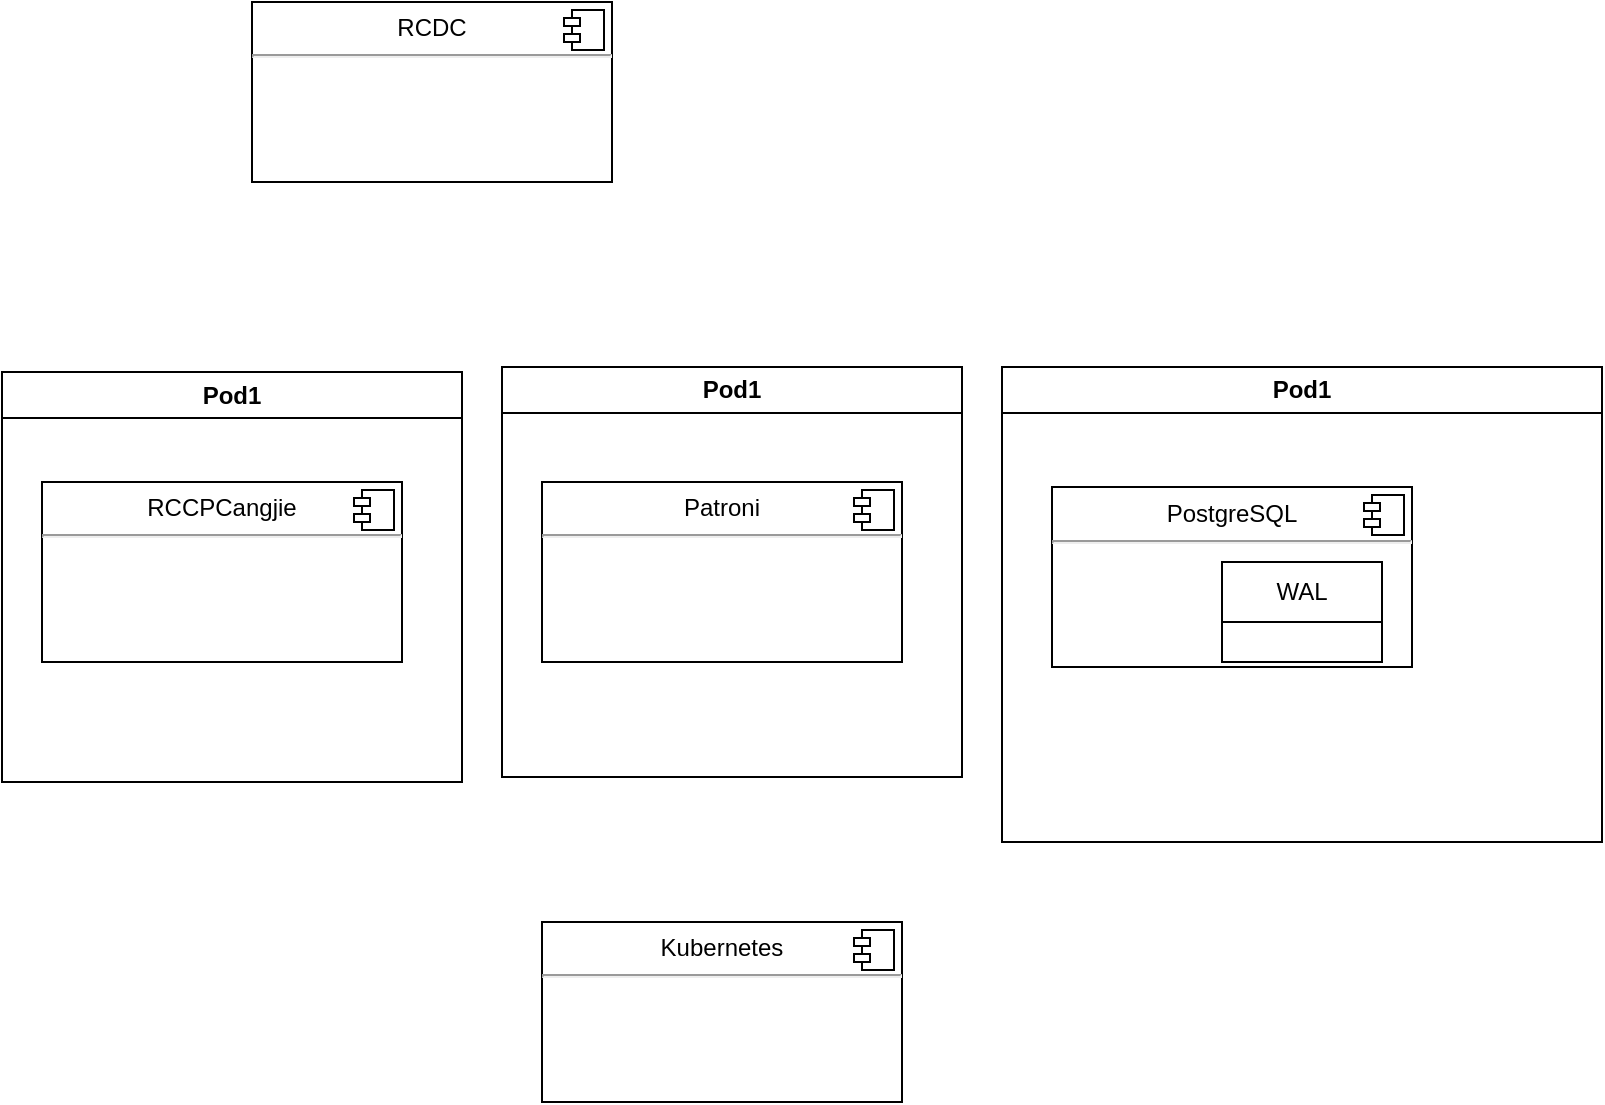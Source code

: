 <mxfile version="21.7.2" type="github" pages="2">
  <diagram id="lq6736zTe4cd_HC939j5" name="系统上下文">
    <mxGraphModel dx="584" dy="771" grid="1" gridSize="10" guides="1" tooltips="1" connect="1" arrows="1" fold="1" page="1" pageScale="1" pageWidth="850" pageHeight="1100" math="0" shadow="0">
      <root>
        <mxCell id="0" />
        <mxCell id="1" parent="0" />
        <mxCell id="knS0cDq_Psqwf_nxolAt-1" value="&lt;p style=&quot;margin:0px;margin-top:6px;text-align:center;&quot;&gt;RCDC&lt;/p&gt;&lt;hr&gt;&lt;p style=&quot;margin:0px;margin-left:8px;&quot;&gt;&lt;br&gt;&lt;/p&gt;" style="align=left;overflow=fill;html=1;dropTarget=0;whiteSpace=wrap;" vertex="1" parent="1">
          <mxGeometry x="1185" y="120" width="180" height="90" as="geometry" />
        </mxCell>
        <mxCell id="knS0cDq_Psqwf_nxolAt-2" value="" style="shape=component;jettyWidth=8;jettyHeight=4;" vertex="1" parent="knS0cDq_Psqwf_nxolAt-1">
          <mxGeometry x="1" width="20" height="20" relative="1" as="geometry">
            <mxPoint x="-24" y="4" as="offset" />
          </mxGeometry>
        </mxCell>
        <mxCell id="knS0cDq_Psqwf_nxolAt-3" value="&lt;p style=&quot;margin:0px;margin-top:6px;text-align:center;&quot;&gt;RCCPCangjie&lt;/p&gt;&lt;hr&gt;&lt;p style=&quot;margin:0px;margin-left:8px;&quot;&gt;&lt;br&gt;&lt;/p&gt;" style="align=left;overflow=fill;html=1;dropTarget=0;whiteSpace=wrap;" vertex="1" parent="1">
          <mxGeometry x="1080" y="360" width="180" height="90" as="geometry" />
        </mxCell>
        <mxCell id="knS0cDq_Psqwf_nxolAt-4" value="" style="shape=component;jettyWidth=8;jettyHeight=4;" vertex="1" parent="knS0cDq_Psqwf_nxolAt-3">
          <mxGeometry x="1" width="20" height="20" relative="1" as="geometry">
            <mxPoint x="-24" y="4" as="offset" />
          </mxGeometry>
        </mxCell>
        <mxCell id="knS0cDq_Psqwf_nxolAt-5" value="&lt;p style=&quot;margin:0px;margin-top:6px;text-align:center;&quot;&gt;Patroni&lt;/p&gt;&lt;hr&gt;&lt;p style=&quot;margin:0px;margin-left:8px;&quot;&gt;&lt;br&gt;&lt;/p&gt;" style="align=left;overflow=fill;html=1;dropTarget=0;whiteSpace=wrap;" vertex="1" parent="1">
          <mxGeometry x="1330" y="360" width="180" height="90" as="geometry" />
        </mxCell>
        <mxCell id="knS0cDq_Psqwf_nxolAt-6" value="" style="shape=component;jettyWidth=8;jettyHeight=4;" vertex="1" parent="knS0cDq_Psqwf_nxolAt-5">
          <mxGeometry x="1" width="20" height="20" relative="1" as="geometry">
            <mxPoint x="-24" y="4" as="offset" />
          </mxGeometry>
        </mxCell>
        <mxCell id="knS0cDq_Psqwf_nxolAt-10" value="&lt;p style=&quot;margin:0px;margin-top:6px;text-align:center;&quot;&gt;Kubernetes&lt;/p&gt;&lt;hr&gt;&lt;p style=&quot;margin:0px;margin-left:8px;&quot;&gt;&lt;br&gt;&lt;/p&gt;" style="align=left;overflow=fill;html=1;dropTarget=0;whiteSpace=wrap;" vertex="1" parent="1">
          <mxGeometry x="1330" y="580" width="180" height="90" as="geometry" />
        </mxCell>
        <mxCell id="knS0cDq_Psqwf_nxolAt-11" value="" style="shape=component;jettyWidth=8;jettyHeight=4;" vertex="1" parent="knS0cDq_Psqwf_nxolAt-10">
          <mxGeometry x="1" width="20" height="20" relative="1" as="geometry">
            <mxPoint x="-24" y="4" as="offset" />
          </mxGeometry>
        </mxCell>
        <mxCell id="knS0cDq_Psqwf_nxolAt-12" value="Pod1" style="swimlane;whiteSpace=wrap;html=1;" vertex="1" parent="1">
          <mxGeometry x="1060" y="305" width="230" height="205" as="geometry" />
        </mxCell>
        <mxCell id="knS0cDq_Psqwf_nxolAt-13" value="Pod1" style="swimlane;whiteSpace=wrap;html=1;" vertex="1" parent="1">
          <mxGeometry x="1310" y="302.5" width="230" height="205" as="geometry" />
        </mxCell>
        <mxCell id="knS0cDq_Psqwf_nxolAt-14" value="Pod1" style="swimlane;whiteSpace=wrap;html=1;" vertex="1" parent="1">
          <mxGeometry x="1560" y="302.5" width="300" height="237.5" as="geometry" />
        </mxCell>
        <mxCell id="knS0cDq_Psqwf_nxolAt-7" value="&lt;p style=&quot;margin:0px;margin-top:6px;text-align:center;&quot;&gt;PostgreSQL&lt;/p&gt;&lt;hr&gt;&lt;p style=&quot;margin:0px;margin-left:8px;&quot;&gt;&lt;br&gt;&lt;/p&gt;" style="align=left;overflow=fill;html=1;dropTarget=0;whiteSpace=wrap;" vertex="1" parent="knS0cDq_Psqwf_nxolAt-14">
          <mxGeometry x="25" y="60" width="180" height="90" as="geometry" />
        </mxCell>
        <mxCell id="knS0cDq_Psqwf_nxolAt-8" value="" style="shape=component;jettyWidth=8;jettyHeight=4;" vertex="1" parent="knS0cDq_Psqwf_nxolAt-7">
          <mxGeometry x="1" width="20" height="20" relative="1" as="geometry">
            <mxPoint x="-24" y="4" as="offset" />
          </mxGeometry>
        </mxCell>
        <mxCell id="knS0cDq_Psqwf_nxolAt-15" value="WAL" style="swimlane;fontStyle=0;childLayout=stackLayout;horizontal=1;startSize=30;horizontalStack=0;resizeParent=1;resizeParentMax=0;resizeLast=0;collapsible=1;marginBottom=0;whiteSpace=wrap;html=1;" vertex="1" parent="knS0cDq_Psqwf_nxolAt-14">
          <mxGeometry x="110" y="97.5" width="80" height="50" as="geometry" />
        </mxCell>
      </root>
    </mxGraphModel>
  </diagram>
  <diagram name="组件图" id="LBmL-ojdaAE_LHNN24SR">
    <mxGraphModel dx="1434" dy="771" grid="1" gridSize="10" guides="1" tooltips="1" connect="1" arrows="1" fold="1" page="1" pageScale="1" pageWidth="850" pageHeight="1100" math="0" shadow="0">
      <root>
        <mxCell id="0" />
        <mxCell id="1" parent="0" />
        <mxCell id="dHGeSTjkFjAdByOqO3wj-2" value="&lt;p style=&quot;margin:0px;margin-top:6px;text-align:center;&quot;&gt;Patroni&lt;/p&gt;&lt;hr&gt;&lt;p style=&quot;margin:0px;margin-left:8px;&quot;&gt;&lt;br&gt;&lt;/p&gt;" style="align=left;overflow=fill;html=1;dropTarget=0;whiteSpace=wrap;" parent="1" vertex="1">
          <mxGeometry x="230" y="505" width="180" height="90" as="geometry" />
        </mxCell>
        <mxCell id="dHGeSTjkFjAdByOqO3wj-3" value="" style="shape=component;jettyWidth=8;jettyHeight=4;" parent="dHGeSTjkFjAdByOqO3wj-2" vertex="1">
          <mxGeometry x="1" width="20" height="20" relative="1" as="geometry">
            <mxPoint x="-24" y="4" as="offset" />
          </mxGeometry>
        </mxCell>
        <mxCell id="dHGeSTjkFjAdByOqO3wj-6" value="RCCPDatabase1" style="swimlane;whiteSpace=wrap;html=1;" parent="1" vertex="1">
          <mxGeometry x="210" y="420" width="480" height="210" as="geometry" />
        </mxCell>
        <mxCell id="dHGeSTjkFjAdByOqO3wj-4" value="&lt;p style=&quot;margin:0px;margin-top:6px;text-align:center;&quot;&gt;PostgreSQL&lt;/p&gt;&lt;hr&gt;&lt;p style=&quot;margin:0px;margin-left:8px;&quot;&gt;&lt;br&gt;&lt;/p&gt;" style="align=left;overflow=fill;html=1;dropTarget=0;whiteSpace=wrap;" parent="dHGeSTjkFjAdByOqO3wj-6" vertex="1">
          <mxGeometry x="280" y="85" width="180" height="90" as="geometry" />
        </mxCell>
        <mxCell id="dHGeSTjkFjAdByOqO3wj-5" value="" style="shape=component;jettyWidth=8;jettyHeight=4;" parent="dHGeSTjkFjAdByOqO3wj-4" vertex="1">
          <mxGeometry x="1" width="20" height="20" relative="1" as="geometry">
            <mxPoint x="-24" y="4" as="offset" />
          </mxGeometry>
        </mxCell>
        <mxCell id="dHGeSTjkFjAdByOqO3wj-7" value="&lt;p style=&quot;margin:0px;margin-top:6px;text-align:center;&quot;&gt;Patroni&lt;/p&gt;&lt;hr&gt;&lt;p style=&quot;margin:0px;margin-left:8px;&quot;&gt;&lt;br&gt;&lt;/p&gt;" style="align=left;overflow=fill;html=1;dropTarget=0;whiteSpace=wrap;" parent="1" vertex="1">
          <mxGeometry x="790" y="505" width="180" height="90" as="geometry" />
        </mxCell>
        <mxCell id="dHGeSTjkFjAdByOqO3wj-8" value="" style="shape=component;jettyWidth=8;jettyHeight=4;" parent="dHGeSTjkFjAdByOqO3wj-7" vertex="1">
          <mxGeometry x="1" width="20" height="20" relative="1" as="geometry">
            <mxPoint x="-24" y="4" as="offset" />
          </mxGeometry>
        </mxCell>
        <mxCell id="dHGeSTjkFjAdByOqO3wj-9" value="RCCPDatabase2" style="swimlane;whiteSpace=wrap;html=1;" parent="1" vertex="1">
          <mxGeometry x="770" y="420" width="480" height="210" as="geometry" />
        </mxCell>
        <mxCell id="dHGeSTjkFjAdByOqO3wj-10" value="&lt;p style=&quot;margin:0px;margin-top:6px;text-align:center;&quot;&gt;PostgreSQL&lt;/p&gt;&lt;hr&gt;&lt;p style=&quot;margin:0px;margin-left:8px;&quot;&gt;&lt;br&gt;&lt;/p&gt;" style="align=left;overflow=fill;html=1;dropTarget=0;whiteSpace=wrap;" parent="dHGeSTjkFjAdByOqO3wj-9" vertex="1">
          <mxGeometry x="280" y="85" width="180" height="90" as="geometry" />
        </mxCell>
        <mxCell id="dHGeSTjkFjAdByOqO3wj-11" value="" style="shape=component;jettyWidth=8;jettyHeight=4;" parent="dHGeSTjkFjAdByOqO3wj-10" vertex="1">
          <mxGeometry x="1" width="20" height="20" relative="1" as="geometry">
            <mxPoint x="-24" y="4" as="offset" />
          </mxGeometry>
        </mxCell>
        <mxCell id="dHGeSTjkFjAdByOqO3wj-12" value="&lt;p style=&quot;margin:0px;margin-top:6px;text-align:center;&quot;&gt;Patroni&lt;/p&gt;&lt;hr&gt;&lt;p style=&quot;margin:0px;margin-left:8px;&quot;&gt;&lt;br&gt;&lt;/p&gt;" style="align=left;overflow=fill;html=1;dropTarget=0;whiteSpace=wrap;" parent="1" vertex="1">
          <mxGeometry x="1310" y="505" width="180" height="90" as="geometry" />
        </mxCell>
        <mxCell id="dHGeSTjkFjAdByOqO3wj-13" value="" style="shape=component;jettyWidth=8;jettyHeight=4;" parent="dHGeSTjkFjAdByOqO3wj-12" vertex="1">
          <mxGeometry x="1" width="20" height="20" relative="1" as="geometry">
            <mxPoint x="-24" y="4" as="offset" />
          </mxGeometry>
        </mxCell>
        <mxCell id="dHGeSTjkFjAdByOqO3wj-14" value="RCCPDatabase3" style="swimlane;whiteSpace=wrap;html=1;" parent="1" vertex="1">
          <mxGeometry x="1290" y="420" width="480" height="210" as="geometry" />
        </mxCell>
        <mxCell id="dHGeSTjkFjAdByOqO3wj-15" value="&lt;p style=&quot;margin:0px;margin-top:6px;text-align:center;&quot;&gt;PostgreSQL&lt;/p&gt;&lt;hr&gt;&lt;p style=&quot;margin:0px;margin-left:8px;&quot;&gt;&lt;br&gt;&lt;/p&gt;" style="align=left;overflow=fill;html=1;dropTarget=0;whiteSpace=wrap;" parent="dHGeSTjkFjAdByOqO3wj-14" vertex="1">
          <mxGeometry x="280" y="85" width="180" height="90" as="geometry" />
        </mxCell>
        <mxCell id="dHGeSTjkFjAdByOqO3wj-16" value="" style="shape=component;jettyWidth=8;jettyHeight=4;" parent="dHGeSTjkFjAdByOqO3wj-15" vertex="1">
          <mxGeometry x="1" width="20" height="20" relative="1" as="geometry">
            <mxPoint x="-24" y="4" as="offset" />
          </mxGeometry>
        </mxCell>
        <mxCell id="dHGeSTjkFjAdByOqO3wj-17" value="&lt;p style=&quot;margin:0px;margin-top:6px;text-align:center;&quot;&gt;Kubernetes&lt;/p&gt;&lt;hr&gt;&lt;p style=&quot;margin:0px;margin-left:8px;&quot;&gt;&lt;br&gt;&lt;/p&gt;" style="align=left;overflow=fill;html=1;dropTarget=0;whiteSpace=wrap;" parent="1" vertex="1">
          <mxGeometry x="210" y="730" width="1570" height="90" as="geometry" />
        </mxCell>
        <mxCell id="dHGeSTjkFjAdByOqO3wj-18" value="" style="shape=component;jettyWidth=8;jettyHeight=4;" parent="dHGeSTjkFjAdByOqO3wj-17" vertex="1">
          <mxGeometry x="1" width="20" height="20" relative="1" as="geometry">
            <mxPoint x="-24" y="4" as="offset" />
          </mxGeometry>
        </mxCell>
        <mxCell id="dHGeSTjkFjAdByOqO3wj-26" value="RCCPCangjie" style="swimlane;whiteSpace=wrap;html=1;" parent="1" vertex="1">
          <mxGeometry x="780" y="40" width="480" height="210" as="geometry" />
        </mxCell>
        <mxCell id="dHGeSTjkFjAdByOqO3wj-24" value="&lt;p style=&quot;margin:0px;margin-top:6px;text-align:center;&quot;&gt;RCCPCangjie&lt;/p&gt;&lt;hr&gt;&lt;p style=&quot;margin:0px;margin-left:8px;&quot;&gt;&lt;br&gt;&lt;/p&gt;" style="align=left;overflow=fill;html=1;dropTarget=0;whiteSpace=wrap;" parent="dHGeSTjkFjAdByOqO3wj-26" vertex="1">
          <mxGeometry x="150" y="80" width="180" height="90" as="geometry" />
        </mxCell>
        <mxCell id="dHGeSTjkFjAdByOqO3wj-25" value="" style="shape=component;jettyWidth=8;jettyHeight=4;" parent="dHGeSTjkFjAdByOqO3wj-24" vertex="1">
          <mxGeometry x="1" width="20" height="20" relative="1" as="geometry">
            <mxPoint x="-24" y="4" as="offset" />
          </mxGeometry>
        </mxCell>
      </root>
    </mxGraphModel>
  </diagram>
</mxfile>
